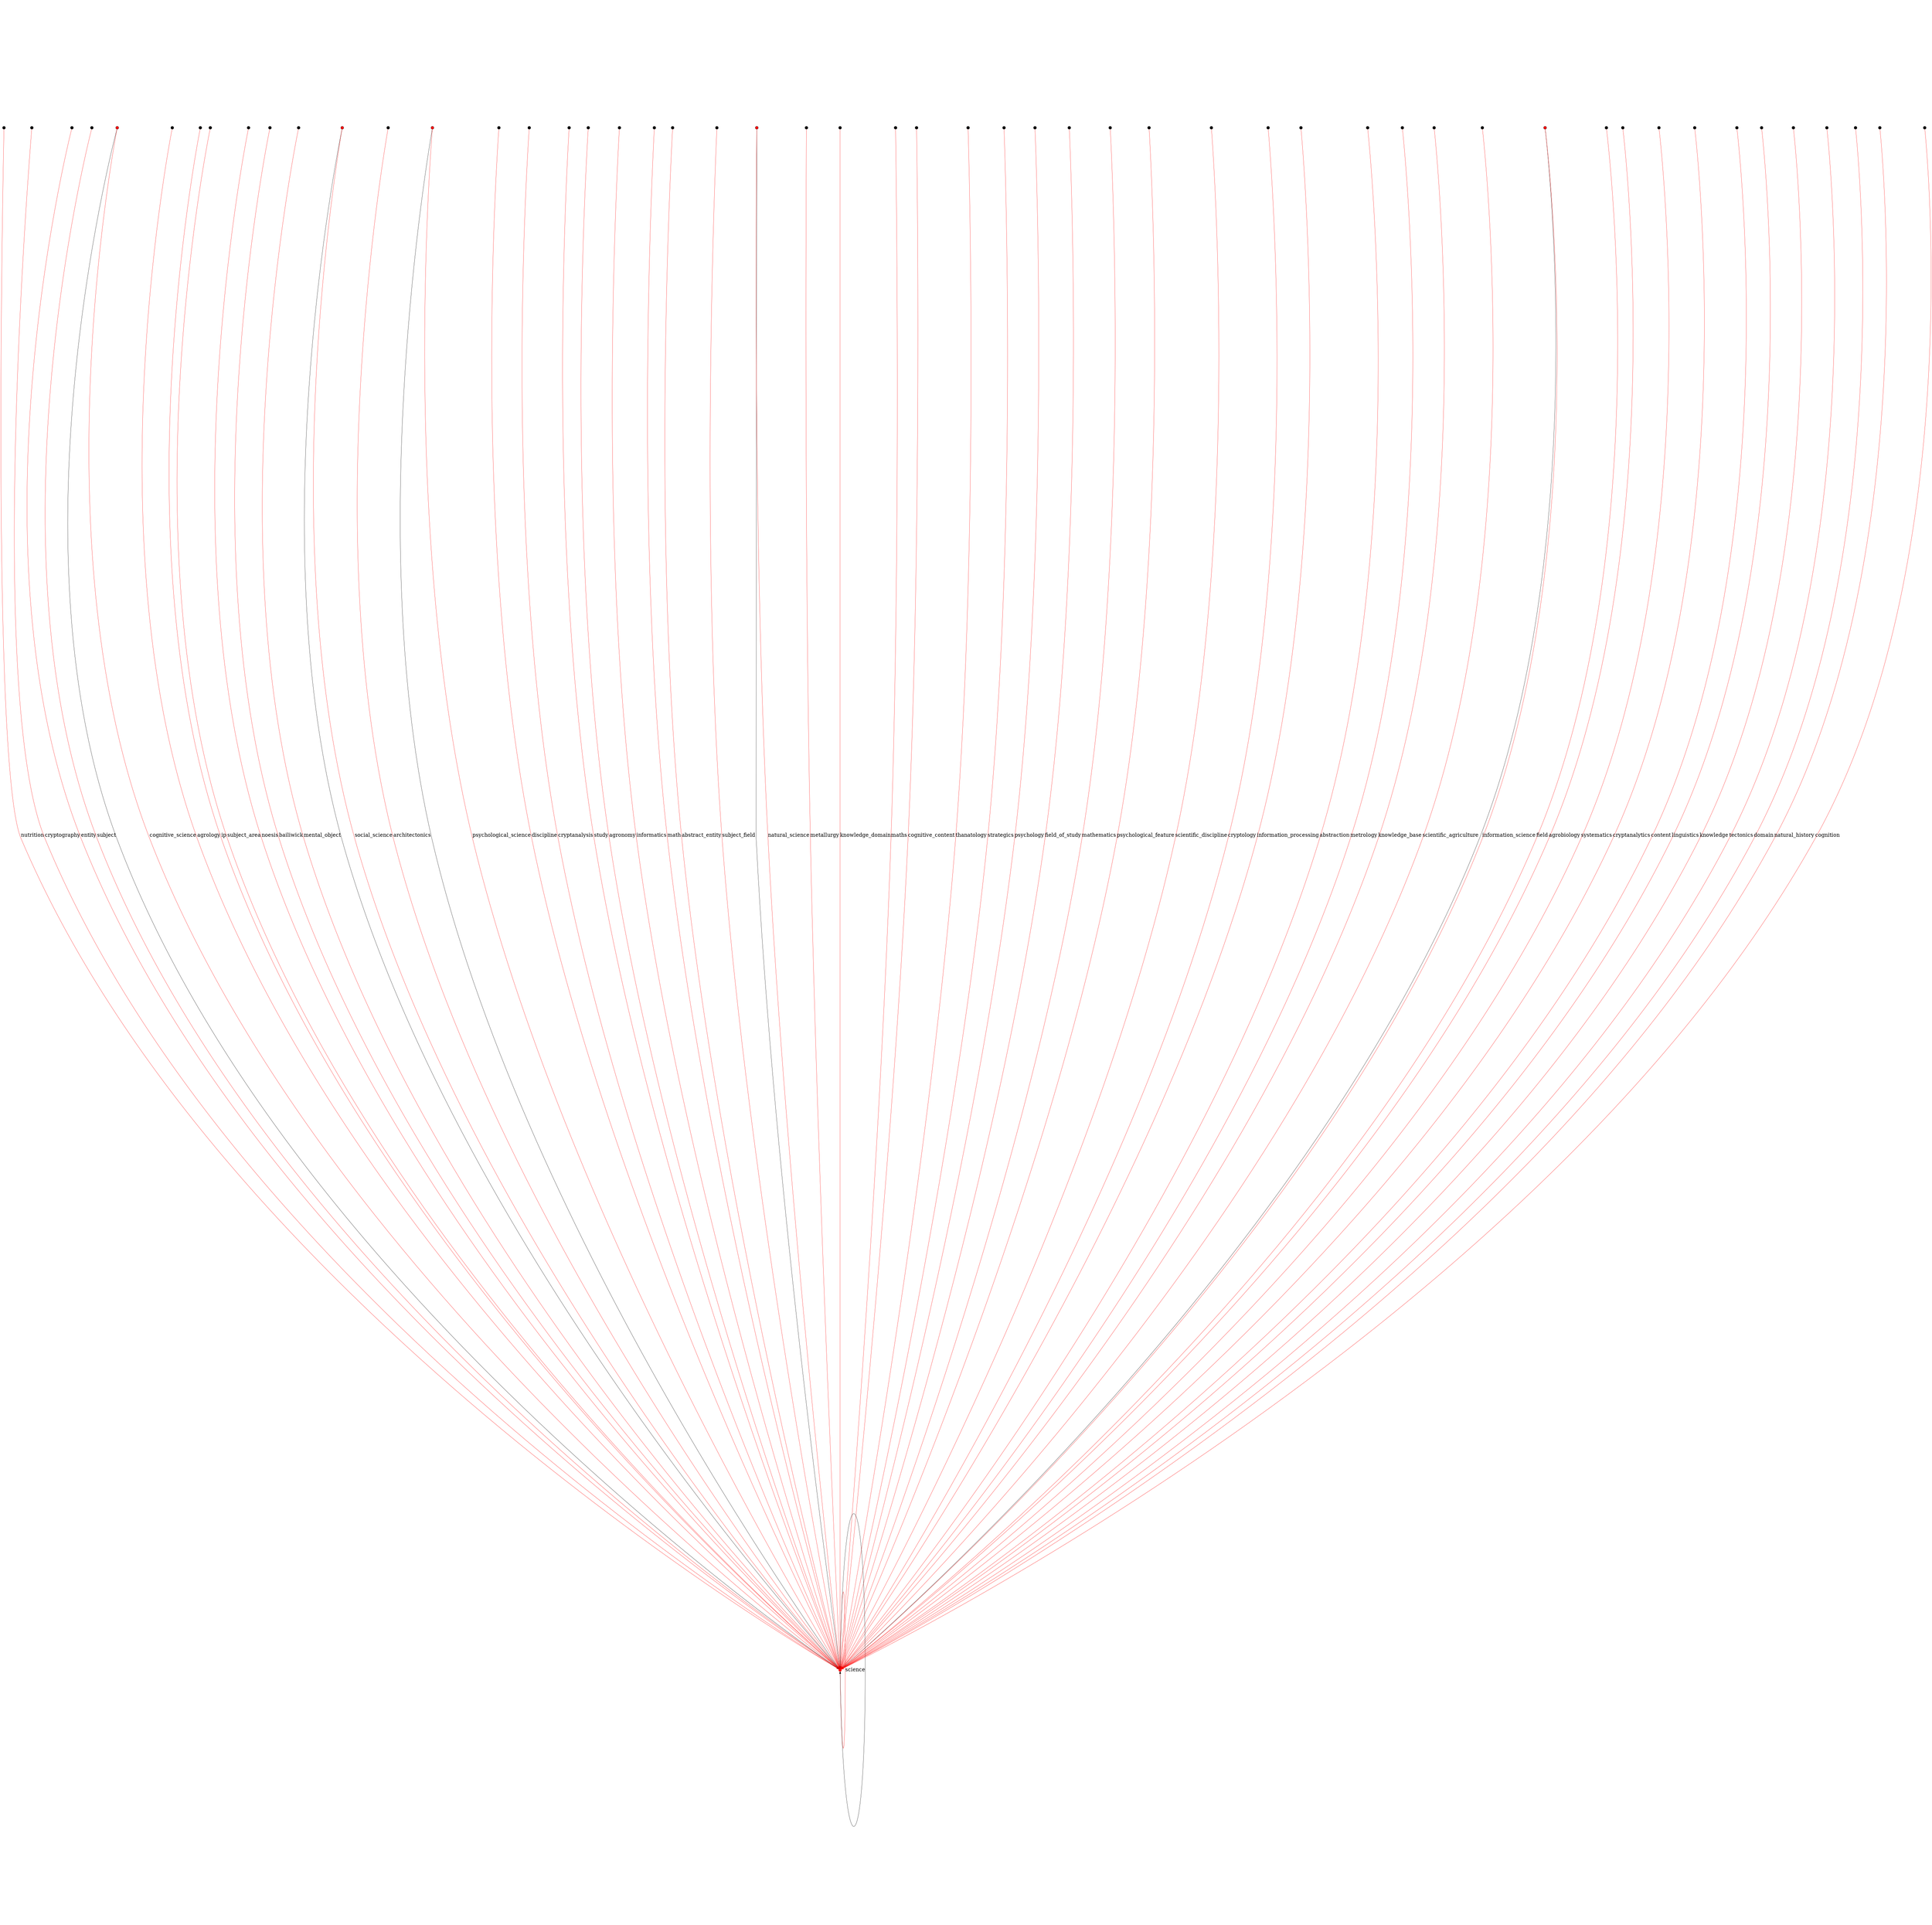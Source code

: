 digraph test {
	graph [size="35,35", ratio=fill];
	node [label="\N"];
	graph [bb="0,0,2520,2520"];
	nutrition [label="", color=black, height="0.19444", style=filled, width="0.19444", pos="2393.8,1328.6"];
	cryptography [label="", color=black, height="0.19444", style=filled, width="0.19444", pos="2377.3,1464.7"];
	entity [label="", color=black, height="0.19444", style=filled, width="0.19444", pos="2344.4,1597.9"];
	subject [label="", color=black, height="0.19444", style=filled, width="0.19444", pos="2295.8,1726.2"];
	cognitive_science [label="", color=black, height="0.19444", style=filled, width="0.19444", fillcolor=red, fontsize=25, pos="2232.1,1847.6"];
	agrology [label="", color=black, height="0.19444", style=filled, width="0.19444", pos="2154.1,1960.5"];
	ip [label="", color=black, height="0.19444", style=filled, width="0.19444", pos="2063.2,2063.2"];
	subject_area [label="", color=black, height="0.19444", style=filled, width="0.19444", pos="1960.5,2154.1"];
	noesis [label="", color=black, height="0.19444", style=filled, width="0.19444", pos="1847.6,2232.1"];
	bailiwick [label="", color=black, height="0.19444", style=filled, width="0.19444", pos="1726.2,2295.8"];
	mental_object [label="", color=black, height="0.19444", style=filled, width="0.19444", pos="1597.9,2344.4"];
	social_science [label="", color=black, height="0.19444", style=filled, width="0.19444", fillcolor=red, fontsize=25, pos="1464.7,2377.3"];
	architectonics [label="", color=black, height="0.19444", style=filled, width="0.19444", pos="1328.6,2393.8"];
	psychological_science [label="", color=black, height="0.19444", style=filled, width="0.19444", fillcolor=red, fontsize=25, pos="1191.4,2393.8"];
	discipline [label="", color=black, height="0.19444", style=filled, width="0.19444", pos="1055.3,2377.3"];
	cryptanalysis [label="", color=black, height="0.19444", style=filled, width="0.19444", pos="922.08,2344.4"];
	study [label="", color=black, height="0.19444", style=filled, width="0.19444", pos="793.83,2295.8"];
	agronomy [label="", color=black, height="0.19444", style=filled, width="0.19444", pos="672.37,2232.1"];
	informatics [label="", color=black, height="0.19444", style=filled, width="0.19444", pos="559.49,2154.1"];
	math [label="", color=black, height="0.19444", style=filled, width="0.19444", pos="456.82,2063.2"];
	abstract_entity [label="", color=black, height="0.19444", style=filled, width="0.19444", pos="365.87,1960.5"];
	subject_field [label="", color=black, height="0.19444", style=filled, width="0.19444", pos="287.95,1847.6"];
	natural_science [label="", color=black, height="0.19444", style=filled, width="0.19444", fillcolor=red, fontsize=25, pos="224.2,1726.2"];
	metallurgy [label="", color=black, height="0.19444", style=filled, width="0.19444", pos="175.57,1597.9"];
	knowledge_domain [label="", color=black, height="0.19444", style=filled, width="0.19444", pos="142.74,1464.7"];
	maths [label="", color=black, height="0.19444", style=filled, width="0.19444", pos="126.21,1328.6"];
	cognitive_content [label="", color=black, height="0.19444", style=filled, width="0.19444", pos="126.21,1191.4"];
	thanatology [label="", color=black, height="0.19444", style=filled, width="0.19444", pos="142.74,1055.3"];
	strategics [label="", color=black, height="0.19444", style=filled, width="0.19444", pos="175.57,922.08"];
	psychology [label="", color=black, height="0.19444", style=filled, width="0.19444", pos="224.2,793.83"];
	field_of_study [label="", color=black, height="0.19444", style=filled, width="0.19444", pos="287.95,672.37"];
	mathematics [label="", color=black, height="0.19444", style=filled, width="0.19444", pos="365.87,559.49"];
	psychological_feature [label="", color=black, height="0.19444", style=filled, width="0.19444", pos="456.82,456.82"];
	scientific_discipline [label="", color=black, height="0.19444", style=filled, width="0.19444", pos="559.49,365.87"];
	cryptology [label="", color=black, height="0.19444", style=filled, width="0.19444", pos="672.37,287.95"];
	information_processing [label="", color=black, height="0.19444", style=filled, width="0.19444", pos="793.83,224.2"];
	abstraction [label="", color=black, height="0.19444", style=filled, width="0.19444", pos="922.08,175.57"];
	metrology [label="", color=black, height="0.19444", style=filled, width="0.19444", pos="1055.3,142.74"];
	knowledge_base [label="", color=black, height="0.19444", style=filled, width="0.19444", pos="1191.4,126.21"];
	scientific_agriculture [label="", color=black, height="0.19444", style=filled, width="0.19444", pos="1328.6,126.21"];
	science [label="", color=red, height="0.19444", style=filled, width="0.19444", fillcolor=red, fontsize=25, pos="1260,1260"];
	information_science [label="", color=black, height="0.19444", style=filled, width="0.19444", fillcolor=red, fontsize=25, pos="1464.7,142.74"];
	field [label="", color=black, height="0.19444", style=filled, width="0.19444", pos="1597.9,175.57"];
	agrobiology [label="", color=black, height="0.19444", style=filled, width="0.19444", pos="1726.2,224.2"];
	systematics [label="", color=black, height="0.19444", style=filled, width="0.19444", pos="1847.6,287.95"];
	cryptanalytics [label="", color=black, height="0.19444", style=filled, width="0.19444", pos="1960.5,365.87"];
	content [label="", color=black, height="0.19444", style=filled, width="0.19444", pos="2063.2,456.82"];
	linguistics [label="", color=black, height="0.19444", style=filled, width="0.19444", pos="2154.1,559.49"];
	knowledge [label="", color=black, height="0.19444", style=filled, width="0.19444", pos="2232.1,672.37"];
	tectonics [label="", color=black, height="0.19444", style=filled, width="0.19444", pos="2295.8,793.83"];
	domain [label="", color=black, height="0.19444", style=filled, width="0.19444", pos="2344.4,922.08"];
	natural_history [label="", color=black, height="0.19444", style=filled, width="0.19444", pos="2377.3,1055.3"];
	cognition [label="", color=black, height="0.19444", style=filled, width="0.19444", pos="2393.8,1191.4"];
	abstract_entity -> science [color=red, fillcolor=red, fontsize=25, label=abstract_entity, pos="e,1254.4,1264.4 371.58,1956 441.89,1901 1139.7,1354.2 1246.4,1270.7", lp="794.97,1595.4"];
	abstraction -> science [color=red, fillcolor=red, fontsize=25, label=abstraction, pos="e,1257.9,1253.2 924.23,182.49 950.81,267.77 1214.5,1114.1 1254.8,1243.5", lp="1069.5,718.98"];
	agrobiology -> science [color=red, fillcolor=red, fontsize=25, label=agrobiology, pos="e,1262.9,1253.5 1723.2,230.82 1686.5,312.27 1322.7,1120.7 1267.1,1244.2", lp="1475.2,728.51"];
	agrology -> science [color=red, fillcolor=red, fontsize=25, label=agrology, pos="e,1265.6,1264.4 2148.4,1956 2078.1,1901 1380.3,1354.2 1273.6,1270.7", lp="1697,1631.4"];
	agronomy -> science [color=red, fillcolor=red, fontsize=25, label=agronomy, pos="e,1256.3,1266.1 676.13,2225.8 722.33,2149.4 1181,1390.7 1251,1274.8", lp="943.58,1738.3"];
	architectonics -> science [color=red, fillcolor=red, fontsize=25, label=architectonics, pos="e,1260.4,1267.1 1328.1,2386.6 1322.8,2297.4 1269.2,1412.5 1261,1277.3", lp="1312.6,1830.9"];
	bailiwick -> science [color=red, fillcolor=red, fontsize=25, label=bailiwick, pos="e,1262.9,1266.5 1723.2,2289.2 1686.5,2207.7 1322.7,1399.3 1267.1,1275.8", lp="1515.2,1773.5"];
	cognition -> science [color=red, fillcolor=red, fontsize=25, label=cognition, pos="e,1267.1,1259.6 2386.6,1191.9 2297.4,1197.2 1412.5,1250.8 1277.3,1259", lp="1832.9,1242.4"];
	cognitive_content -> science [color=red, fillcolor=red, fontsize=25, label=cognitive_content, pos="e,1252.9,1259.6 133.45,1191.9 222.6,1197.2 1107.5,1250.8 1242.7,1259", lp="689.08,1208.4"];
	cognitive_science -> science [pos="e,1265.5,1264.7 2225.5,1845 2146.8,1805.9 1386.6,1346.6 1273.9,1270.5"];
	cognitive_science -> science [color=red, fillcolor=red, fontsize=25, label=cognitive_science, pos="e,1266.7,1262.7 2226.5,1842.8 2153.7,1790.5 1395.2,1331.7 1275.8,1267.4", lp="1762.1,1536.1"];
	content -> science [color=red, fillcolor=red, fontsize=25, label=content, pos="e,1265.1,1254.9 2058,461.95 1994.9,525.11 1368,1152 1272.2,1247.8", lp="1648.1,837.85"];
	cryptanalysis -> science [color=red, fillcolor=red, fontsize=25, label=cryptanalysis, pos="e,1257.9,1266.8 924.23,2337.5 950.81,2252.2 1214.5,1405.9 1254.8,1276.5", lp="1069.5,1801"];
	cryptanalytics -> science [color=red, fillcolor=red, fontsize=25, label=cryptanalytics, pos="e,1264.4,1254.4 1956,371.58 1901,441.89 1354.2,1139.7 1270.7,1246.4", lp="1631.4,822.97"];
	cryptography -> science [color=red, fillcolor=red, fontsize=25, label=cryptography, pos="e,1267,1261.3 2370.1,1463.4 2282.3,1447.3 1410.3,1287.5 1277,1263.1", lp="1820.6,1381.3"];
	cryptology -> science [color=red, fillcolor=red, fontsize=25, label=cryptology, pos="e,1256.3,1253.9 676.13,294.16 722.33,370.59 1181,1129.3 1251,1245.2", lp="983.58,757.67"];
	discipline -> science [color=red, fillcolor=red, fontsize=25, label=discipline, pos="e,1258.7,1267 1056.6,2370.1 1072.7,2282.3 1232.5,1410.3 1256.9,1277", lp="1136.7,1820.6"];
	domain -> science [color=red, fillcolor=red, fontsize=25, label=domain, pos="e,1266.8,1257.9 2337.5,924.23 2252.2,950.81 1405.9,1214.5 1276.5,1254.8", lp="1801,1070.5"];
	entity -> science [color=red, fillcolor=red, fontsize=25, label=entity, pos="e,1266.8,1262.1 2337.5,1595.8 2252.2,1569.2 1405.9,1305.5 1276.5,1265.2", lp="1801,1449.5"];
	field -> science [color=red, fillcolor=red, fontsize=25, label=field, pos="e,1262.1,1253.2 1595.8,182.49 1569.2,267.77 1305.5,1114.1 1265.2,1243.5", lp="1410.5,706.98"];
	field_of_study -> science [color=red, fillcolor=red, fontsize=25, label=field_of_study, pos="e,1253.9,1256.3 294.16,676.13 370.59,722.33 1129.3,1181 1245.2,1251", lp="758.67,982.58"];
	informatics -> science [color=red, fillcolor=red, fontsize=25, label=informatics, pos="e,1255.6,1265.6 563.96,2148.4 619.05,2078.1 1165.8,1380.3 1249.3,1273.6", lp="888.64,1697"];
	information_processing -> science [color=red, fillcolor=red, fontsize=25, label=information_processing, pos="e,1257.1,1253.5 796.8,230.82 833.46,312.27 1197.3,1120.7 1252.9,1244.2", lp="1004.8,746.51"];
	information_science -> science [pos="e,1260.1,1252.7 1462.3,149.37 1439.4,234.28 1279.1,1107.9 1261.3,1242.6"];
	information_science -> science [color=red, fillcolor=red, fontsize=25, label=information_science, pos="e,1262.5,1253.2 1464.7,149.8 1455.9,237.3 1296.1,1111 1264.9,1243.3", lp="1344.8,693.53"];
	ip -> science [color=red, fillcolor=red, fontsize=25, label=ip, pos="e,1265.1,1265.1 2058,2058 1994.9,1994.9 1368,1368 1272.2,1272.2", lp="1651.1,1679.1"];
	knowledge -> science [color=red, fillcolor=red, fontsize=25, label=knowledge, pos="e,1266.1,1256.3 2225.8,676.13 2149.4,722.33 1390.7,1181 1274.8,1251", lp="1761.3,982.58"];
	knowledge_base -> science [color=red, fillcolor=red, fontsize=25, label=knowledge_base, pos="e,1259.6,1252.9 1191.9,133.45 1197.2,222.6 1250.8,1107.5 1259,1242.7", lp="1243.4,687.08"];
	knowledge_domain -> science [color=red, fillcolor=red, fontsize=25, label=knowledge_domain, pos="e,1253,1261.3 149.88,1463.4 237.73,1447.3 1109.7,1287.5 1243,1263.1", lp="699.42,1381.3"];
	linguistics -> science [color=red, fillcolor=red, fontsize=25, label=linguistics, pos="e,1265.6,1255.6 2148.4,563.96 2078.1,619.05 1380.3,1165.8 1273.6,1249.3", lp="1725,924.64"];
	math -> science [color=red, fillcolor=red, fontsize=25, label=math, pos="e,1254.9,1265.1 461.95,2058 525.11,1994.9 1152,1368 1247.8,1272.2", lp="837.85,1648.1"];
	mathematics -> science [color=red, fillcolor=red, fontsize=25, label=mathematics, pos="e,1254.4,1255.6 371.58,563.96 441.89,619.05 1139.7,1165.8 1246.4,1249.3", lp="822.97,888.64"];
	maths -> science [color=red, fillcolor=red, fontsize=25, label=maths, pos="e,1252.9,1260.4 133.45,1328.1 222.6,1322.8 1107.5,1269.2 1242.7,1261", lp="687.08,1277.6"];
	mental_object -> science [color=red, fillcolor=red, fontsize=25, label=mental_object, pos="e,1262.1,1266.8 1595.8,2337.5 1569.2,2252.2 1305.5,1405.9 1265.2,1276.5", lp="1410.5,1813"];
	metallurgy -> science [color=red, fillcolor=red, fontsize=25, label=metallurgy, pos="e,1253.2,1262.1 182.49,1595.8 267.77,1569.2 1114.1,1305.5 1243.5,1265.2", lp="718.98,1449.5"];
	metrology -> science [color=red, fillcolor=red, fontsize=25, label=metrology, pos="e,1258.7,1253 1056.6,149.88 1072.7,237.73 1232.5,1109.7 1256.9,1243", lp="1176.7,693.42"];
	natural_history -> science [color=red, fillcolor=red, fontsize=25, label=natural_history, pos="e,1267,1258.7 2370.1,1056.6 2282.3,1072.7 1410.3,1232.5 1277,1256.9", lp="1820.6,1138.7"];
	natural_science -> science [pos="e,1254,1264 231.04,1724.4 313.91,1695 1123.9,1330.7 1244.9,1268.8"];
	natural_science -> science [color=red, fillcolor=red, fontsize=25, label=natural_science, pos="e,1253,1261.8 230.32,1722.1 308.83,1678.9 1117.2,1314.9 1243.5,1265.4", lp="745.89,1513.8"];
	noesis -> science [color=red, fillcolor=red, fontsize=25, label=noesis, pos="e,1263.7,1266.1 1843.9,2225.8 1797.7,2149.4 1339,1390.7 1269,1274.8", lp="1576.4,1738.3"];
	nutrition -> science [color=red, fillcolor=red, fontsize=25, label=nutrition, pos="e,1267.1,1260.4 2386.6,1328.1 2297.4,1322.8 1412.5,1269.2 1277.3,1261", lp="1830.9,1311.6"];
	psychological_feature -> science [color=red, fillcolor=red, fontsize=25, label=psychological_feature, pos="e,1254.9,1254.9 461.95,461.95 525.11,525.11 1152,1152 1247.8,1247.8", lp="871.85,837.85"];
	psychological_science -> science [pos="e,1260.8,1267.2 1193,2386.9 1205.5,2299.9 1259.3,1413.3 1260.8,1277.4"];
	psychological_science -> science [color=red, fillcolor=red, fontsize=25, label=psychological_science, pos="e,1258.4,1267.1 1190.7,2386.8 1188.8,2298.9 1242.2,1412.3 1257.1,1277.2", lp="1205.9,1831"];
	psychology -> science [color=red, fillcolor=red, fontsize=25, label=psychology, pos="e,1253.5,1257.1 230.82,796.8 312.27,833.46 1120.7,1197.3 1244.2,1252.9", lp="746.51,1004.8"];
	science -> science [color=red, fillcolor=red, fontsize=25, label=science, pos="e,1266.7,1257.6 1266.7,1262.4 1275,1264.3 1285,1263.5 1285,1260 1285,1257.9 1281.5,1256.8 1276.9,1256.6", lp="1331.5,1260"];
	science -> science [pos="e,1263.7,1253.9 1263.7,1266.1 1286.9,1294.4 1378,1292.3 1378,1260 1378,1230.6 1302.5,1226.2 1271.5,1247"];
	scientific_agriculture -> science [color=red, fillcolor=red, fontsize=25, label=scientific_agriculture, pos="e,1260.4,1252.9 1328.1,133.45 1322.8,222.6 1269.2,1107.5 1261,1242.7", lp="1312.6,689.08"];
	scientific_discipline -> science [color=red, fillcolor=red, fontsize=25, label=scientific_discipline, pos="e,1255.6,1254.4 563.96,371.58 619.05,441.89 1165.8,1139.7 1249.3,1246.4", lp="924.64,794.97"];
	social_science -> science [pos="e,1262.5,1266.8 1464.7,2370.2 1455.9,2282.7 1296.1,1409 1264.9,1276.7"];
	social_science -> science [color=red, fillcolor=red, fontsize=25, label=social_science, pos="e,1260.1,1267.3 1462.3,2370.6 1439.4,2285.7 1279.1,1412.1 1261.3,1277.4", lp="1381.8,1821"];
	strategics -> science [color=red, fillcolor=red, fontsize=25, label=strategics, pos="e,1253.2,1257.9 182.49,924.23 267.77,950.81 1114.1,1214.5 1243.5,1254.8", lp="706.98,1108.5"];
	study -> science [color=red, fillcolor=red, fontsize=25, label=study, pos="e,1257.1,1266.5 796.8,2289.2 833.46,2207.7 1197.3,1399.3 1252.9,1275.8", lp="1044.8,1791.5"];
	subject -> science [color=red, fillcolor=red, fontsize=25, label=subject, pos="e,1266.5,1262.9 2289.2,1723.2 2207.7,1686.5 1399.3,1322.7 1275.8,1267.1", lp="1773.5,1515.2"];
	subject_area -> science [color=red, fillcolor=red, fontsize=25, label=subject_area, pos="e,1264.4,1265.6 1956,2148.4 1901,2078.1 1354.2,1380.3 1270.7,1273.6", lp="1595.4,1725"];
	subject_field -> science [color=red, fillcolor=red, fontsize=25, label=subject_field, pos="e,1253.9,1263.7 294.16,1843.9 370.59,1797.7 1129.3,1339 1245.2,1269", lp="780.67,1575.4"];
	systematics -> science [color=red, fillcolor=red, fontsize=25, label=systematics, pos="e,1263.7,1253.9 1843.9,294.16 1797.7,370.59 1339,1129.3 1269,1245.2", lp="1576.4,781.67"];
	tectonics -> science [color=red, fillcolor=red, fontsize=25, label=tectonics, pos="e,1266.5,1257.1 2289.2,796.8 2207.7,833.46 1399.3,1197.3 1275.8,1252.9", lp="1773.5,1004.8"];
	thanatology -> science [color=red, fillcolor=red, fontsize=25, label=thanatology, pos="e,1253,1258.7 149.88,1056.6 237.73,1072.7 1109.7,1232.5 1243,1256.9", lp="699.42,1138.7"];
}
